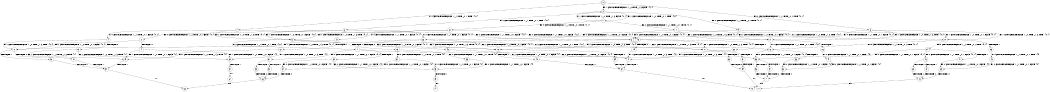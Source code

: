 digraph BCG {
size = "7, 10.5";
center = TRUE;
node [shape = circle];
0 [peripheries = 2];
0 -> 1 [label = "EX !0 !ATOMIC_EXCH_BRANCH (1, +1, TRUE, +0, 1, TRUE) !{0, 1}"];
0 -> 2 [label = "EX !1 !ATOMIC_EXCH_BRANCH (1, +0, TRUE, +1, 3, FALSE) !{0, 1}"];
0 -> 3 [label = "EX !0 !ATOMIC_EXCH_BRANCH (1, +1, TRUE, +0, 1, TRUE) !{0, 1}"];
1 -> 4 [label = "EX !0 !ATOMIC_EXCH_BRANCH (1, +1, TRUE, +0, 1, FALSE) !{0, 1}"];
1 -> 5 [label = "EX !1 !ATOMIC_EXCH_BRANCH (1, +0, TRUE, +1, 3, TRUE) !{0, 1}"];
1 -> 6 [label = "EX !0 !ATOMIC_EXCH_BRANCH (1, +1, TRUE, +0, 1, FALSE) !{0, 1}"];
2 -> 7 [label = "EX !1 !ATOMIC_EXCH_BRANCH (1, +0, TRUE, +0, 1, TRUE) !{0, 1}"];
2 -> 8 [label = "EX !0 !ATOMIC_EXCH_BRANCH (1, +1, TRUE, +0, 1, TRUE) !{0, 1}"];
2 -> 9 [label = "EX !0 !ATOMIC_EXCH_BRANCH (1, +1, TRUE, +0, 1, TRUE) !{0, 1}"];
3 -> 10 [label = "EX !1 !ATOMIC_EXCH_BRANCH (1, +0, TRUE, +1, 3, TRUE) !{0, 1}"];
3 -> 6 [label = "EX !0 !ATOMIC_EXCH_BRANCH (1, +1, TRUE, +0, 1, FALSE) !{0, 1}"];
3 -> 11 [label = "EX !1 !ATOMIC_EXCH_BRANCH (1, +0, TRUE, +1, 3, TRUE) !{0, 1}"];
4 -> 12 [label = "EX !1 !ATOMIC_EXCH_BRANCH (1, +0, TRUE, +1, 3, TRUE) !{0, 1}"];
4 -> 13 [label = "TERMINATE !0"];
5 -> 14 [label = "EX !0 !ATOMIC_EXCH_BRANCH (1, +1, TRUE, +0, 1, TRUE) !{0, 1}"];
5 -> 15 [label = "TERMINATE !1"];
5 -> 16 [label = "EX !0 !ATOMIC_EXCH_BRANCH (1, +1, TRUE, +0, 1, TRUE) !{0, 1}"];
6 -> 17 [label = "EX !1 !ATOMIC_EXCH_BRANCH (1, +0, TRUE, +1, 3, TRUE) !{0, 1}"];
6 -> 18 [label = "EX !1 !ATOMIC_EXCH_BRANCH (1, +0, TRUE, +1, 3, TRUE) !{0, 1}"];
6 -> 19 [label = "TERMINATE !0"];
7 -> 2 [label = "EX !1 !ATOMIC_EXCH_BRANCH (1, +0, TRUE, +1, 3, FALSE) !{0, 1}"];
7 -> 20 [label = "EX !0 !ATOMIC_EXCH_BRANCH (1, +1, TRUE, +0, 1, TRUE) !{0, 1}"];
7 -> 21 [label = "EX !0 !ATOMIC_EXCH_BRANCH (1, +1, TRUE, +0, 1, TRUE) !{0, 1}"];
8 -> 22 [label = "EX !0 !ATOMIC_EXCH_BRANCH (1, +1, TRUE, +0, 1, FALSE) !{0, 1}"];
8 -> 5 [label = "EX !1 !ATOMIC_EXCH_BRANCH (1, +0, TRUE, +0, 1, FALSE) !{0, 1}"];
8 -> 23 [label = "EX !0 !ATOMIC_EXCH_BRANCH (1, +1, TRUE, +0, 1, FALSE) !{0, 1}"];
9 -> 10 [label = "EX !1 !ATOMIC_EXCH_BRANCH (1, +0, TRUE, +0, 1, FALSE) !{0, 1}"];
9 -> 23 [label = "EX !0 !ATOMIC_EXCH_BRANCH (1, +1, TRUE, +0, 1, FALSE) !{0, 1}"];
9 -> 11 [label = "EX !1 !ATOMIC_EXCH_BRANCH (1, +0, TRUE, +0, 1, FALSE) !{0, 1}"];
10 -> 24 [label = "EX !0 !ATOMIC_EXCH_BRANCH (1, +1, TRUE, +0, 1, TRUE) !{0, 1}"];
10 -> 25 [label = "TERMINATE !1"];
10 -> 16 [label = "EX !0 !ATOMIC_EXCH_BRANCH (1, +1, TRUE, +0, 1, TRUE) !{0, 1}"];
11 -> 16 [label = "EX !0 !ATOMIC_EXCH_BRANCH (1, +1, TRUE, +0, 1, TRUE) !{0, 1}"];
11 -> 26 [label = "TERMINATE !1"];
12 -> 27 [label = "TERMINATE !0"];
12 -> 28 [label = "TERMINATE !1"];
13 -> 29 [label = "EX !1 !ATOMIC_EXCH_BRANCH (1, +0, TRUE, +1, 3, TRUE) !{1}"];
13 -> 30 [label = "EX !1 !ATOMIC_EXCH_BRANCH (1, +0, TRUE, +1, 3, TRUE) !{1}"];
14 -> 31 [label = "EX !0 !ATOMIC_EXCH_BRANCH (1, +1, TRUE, +0, 1, FALSE) !{0, 1}"];
14 -> 32 [label = "TERMINATE !1"];
14 -> 33 [label = "EX !0 !ATOMIC_EXCH_BRANCH (1, +1, TRUE, +0, 1, FALSE) !{0, 1}"];
15 -> 34 [label = "EX !0 !ATOMIC_EXCH_BRANCH (1, +1, TRUE, +0, 1, TRUE) !{0}"];
15 -> 35 [label = "EX !0 !ATOMIC_EXCH_BRANCH (1, +1, TRUE, +0, 1, TRUE) !{0}"];
16 -> 33 [label = "EX !0 !ATOMIC_EXCH_BRANCH (1, +1, TRUE, +0, 1, FALSE) !{0, 1}"];
16 -> 36 [label = "TERMINATE !1"];
17 -> 37 [label = "TERMINATE !0"];
17 -> 38 [label = "TERMINATE !1"];
18 -> 39 [label = "TERMINATE !0"];
18 -> 40 [label = "TERMINATE !1"];
19 -> 41 [label = "EX !1 !ATOMIC_EXCH_BRANCH (1, +0, TRUE, +1, 3, TRUE) !{1}"];
20 -> 42 [label = "EX !0 !ATOMIC_EXCH_BRANCH (1, +1, TRUE, +0, 1, FALSE) !{0, 1}"];
20 -> 5 [label = "EX !1 !ATOMIC_EXCH_BRANCH (1, +0, TRUE, +1, 3, TRUE) !{0, 1}"];
20 -> 43 [label = "EX !0 !ATOMIC_EXCH_BRANCH (1, +1, TRUE, +0, 1, FALSE) !{0, 1}"];
21 -> 10 [label = "EX !1 !ATOMIC_EXCH_BRANCH (1, +0, TRUE, +1, 3, TRUE) !{0, 1}"];
21 -> 43 [label = "EX !0 !ATOMIC_EXCH_BRANCH (1, +1, TRUE, +0, 1, FALSE) !{0, 1}"];
21 -> 11 [label = "EX !1 !ATOMIC_EXCH_BRANCH (1, +0, TRUE, +1, 3, TRUE) !{0, 1}"];
22 -> 12 [label = "EX !1 !ATOMIC_EXCH_BRANCH (1, +0, TRUE, +0, 1, FALSE) !{0, 1}"];
22 -> 44 [label = "TERMINATE !0"];
23 -> 17 [label = "EX !1 !ATOMIC_EXCH_BRANCH (1, +0, TRUE, +0, 1, FALSE) !{0, 1}"];
23 -> 18 [label = "EX !1 !ATOMIC_EXCH_BRANCH (1, +0, TRUE, +0, 1, FALSE) !{0, 1}"];
23 -> 45 [label = "TERMINATE !0"];
24 -> 46 [label = "EX !0 !ATOMIC_EXCH_BRANCH (1, +1, TRUE, +0, 1, FALSE) !{0, 1}"];
24 -> 47 [label = "TERMINATE !1"];
24 -> 33 [label = "EX !0 !ATOMIC_EXCH_BRANCH (1, +1, TRUE, +0, 1, FALSE) !{0, 1}"];
25 -> 48 [label = "EX !0 !ATOMIC_EXCH_BRANCH (1, +1, TRUE, +0, 1, TRUE) !{0}"];
26 -> 49 [label = "EX !0 !ATOMIC_EXCH_BRANCH (1, +1, TRUE, +0, 1, TRUE) !{0}"];
27 -> 50 [label = "TERMINATE !1"];
28 -> 50 [label = "TERMINATE !0"];
29 -> 50 [label = "TERMINATE !1"];
30 -> 51 [label = "TERMINATE !1"];
31 -> 52 [label = "TERMINATE !0"];
31 -> 53 [label = "TERMINATE !1"];
32 -> 54 [label = "EX !0 !ATOMIC_EXCH_BRANCH (1, +1, TRUE, +0, 1, FALSE) !{0}"];
32 -> 55 [label = "EX !0 !ATOMIC_EXCH_BRANCH (1, +1, TRUE, +0, 1, FALSE) !{0}"];
33 -> 56 [label = "TERMINATE !0"];
33 -> 57 [label = "TERMINATE !1"];
34 -> 54 [label = "EX !0 !ATOMIC_EXCH_BRANCH (1, +1, TRUE, +0, 1, FALSE) !{0}"];
34 -> 55 [label = "EX !0 !ATOMIC_EXCH_BRANCH (1, +1, TRUE, +0, 1, FALSE) !{0}"];
35 -> 55 [label = "EX !0 !ATOMIC_EXCH_BRANCH (1, +1, TRUE, +0, 1, FALSE) !{0}"];
36 -> 58 [label = "EX !0 !ATOMIC_EXCH_BRANCH (1, +1, TRUE, +0, 1, FALSE) !{0}"];
37 -> 59 [label = "TERMINATE !1"];
38 -> 59 [label = "TERMINATE !0"];
39 -> 60 [label = "TERMINATE !1"];
40 -> 60 [label = "TERMINATE !0"];
41 -> 60 [label = "TERMINATE !1"];
42 -> 12 [label = "EX !1 !ATOMIC_EXCH_BRANCH (1, +0, TRUE, +1, 3, TRUE) !{0, 1}"];
42 -> 61 [label = "TERMINATE !0"];
43 -> 17 [label = "EX !1 !ATOMIC_EXCH_BRANCH (1, +0, TRUE, +1, 3, TRUE) !{0, 1}"];
43 -> 18 [label = "EX !1 !ATOMIC_EXCH_BRANCH (1, +0, TRUE, +1, 3, TRUE) !{0, 1}"];
43 -> 62 [label = "TERMINATE !0"];
44 -> 29 [label = "EX !1 !ATOMIC_EXCH_BRANCH (1, +0, TRUE, +0, 1, FALSE) !{1}"];
44 -> 30 [label = "EX !1 !ATOMIC_EXCH_BRANCH (1, +0, TRUE, +0, 1, FALSE) !{1}"];
45 -> 41 [label = "EX !1 !ATOMIC_EXCH_BRANCH (1, +0, TRUE, +0, 1, FALSE) !{1}"];
46 -> 63 [label = "TERMINATE !0"];
46 -> 64 [label = "TERMINATE !1"];
47 -> 65 [label = "EX !0 !ATOMIC_EXCH_BRANCH (1, +1, TRUE, +0, 1, FALSE) !{0}"];
48 -> 65 [label = "EX !0 !ATOMIC_EXCH_BRANCH (1, +1, TRUE, +0, 1, FALSE) !{0}"];
49 -> 58 [label = "EX !0 !ATOMIC_EXCH_BRANCH (1, +1, TRUE, +0, 1, FALSE) !{0}"];
50 -> 66 [label = "exit"];
51 -> 67 [label = "exit"];
52 -> 68 [label = "TERMINATE !1"];
53 -> 68 [label = "TERMINATE !0"];
54 -> 68 [label = "TERMINATE !0"];
55 -> 69 [label = "TERMINATE !0"];
56 -> 70 [label = "TERMINATE !1"];
57 -> 70 [label = "TERMINATE !0"];
58 -> 70 [label = "TERMINATE !0"];
59 -> 71 [label = "exit"];
60 -> 72 [label = "exit"];
61 -> 29 [label = "EX !1 !ATOMIC_EXCH_BRANCH (1, +0, TRUE, +1, 3, TRUE) !{1}"];
61 -> 30 [label = "EX !1 !ATOMIC_EXCH_BRANCH (1, +0, TRUE, +1, 3, TRUE) !{1}"];
62 -> 41 [label = "EX !1 !ATOMIC_EXCH_BRANCH (1, +0, TRUE, +1, 3, TRUE) !{1}"];
63 -> 73 [label = "TERMINATE !1"];
64 -> 73 [label = "TERMINATE !0"];
65 -> 73 [label = "TERMINATE !0"];
68 -> 66 [label = "exit"];
69 -> 74 [label = "exit"];
70 -> 72 [label = "exit"];
73 -> 71 [label = "exit"];
}
